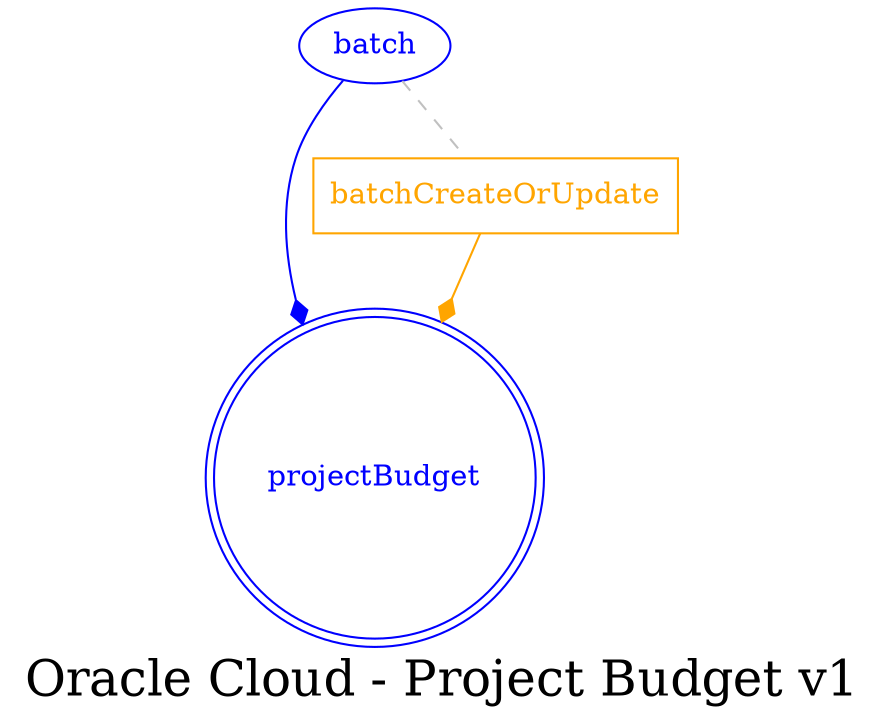 digraph LexiconGraph {
graph[label="Oracle Cloud - Project Budget v1", fontsize=24]
splines=true
"projectBudget" [color=blue, fontcolor=blue, shape=doublecircle]
"batchCreateOrUpdate" [color=orange, fontcolor=orange, shape=box]
"batchCreateOrUpdate" -> "projectBudget" [color=orange, fontcolor=orange, arrowhead=diamond, arrowtail=none]
"batch" -> "batchCreateOrUpdate" [color=grey, fontcolor=grey, arrowhead=none, arrowtail=none, style=dashed]
"batch" -> "projectBudget" [color=blue, fontcolor=blue, arrowhead=diamond, arrowtail=none]
"batch" [color=blue, fontcolor=blue, shape=ellipse]
}
